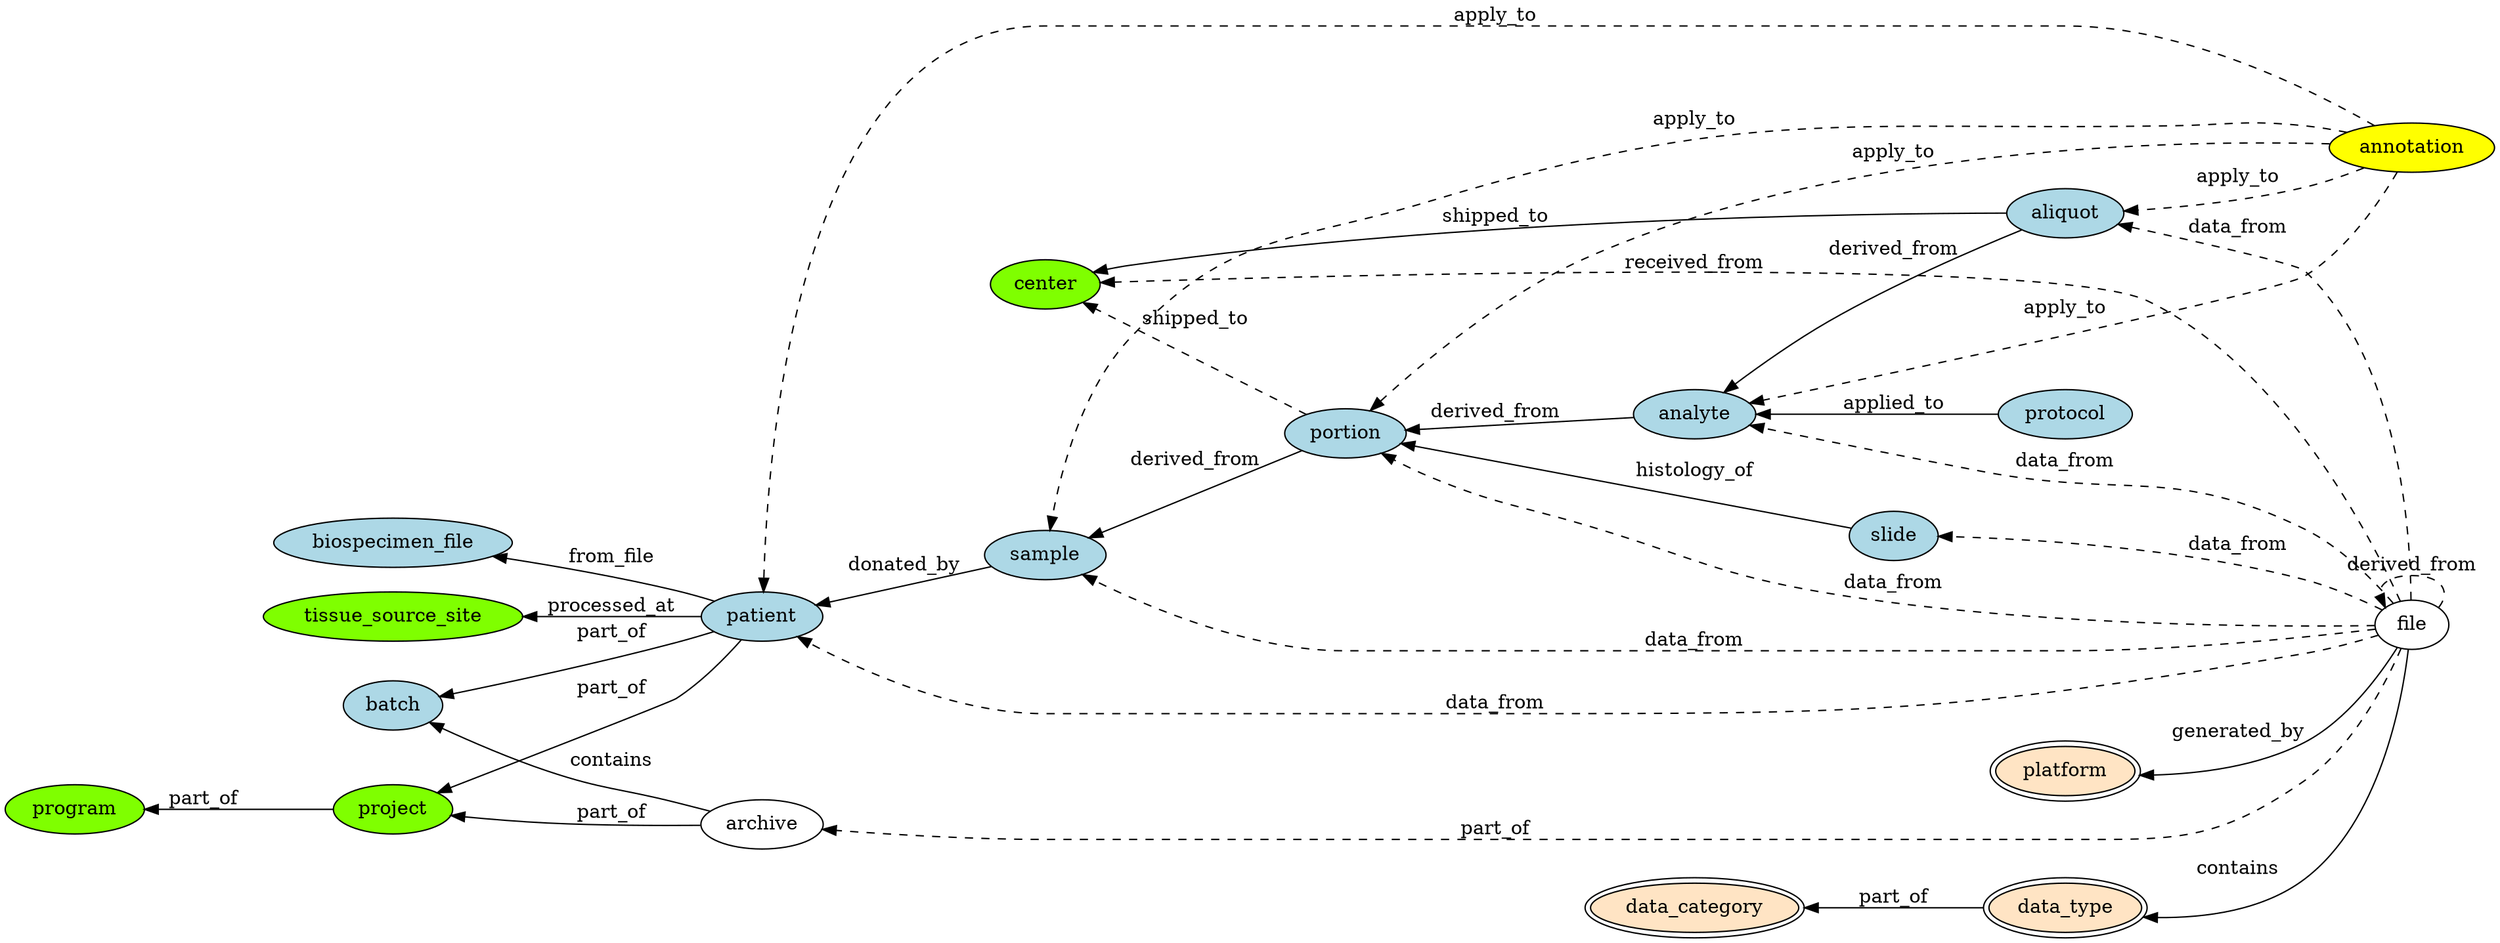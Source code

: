 digraph gdc_data_model {
	rankdir=RL;
	node [shape = oval];
	node [fillcolor = chartreuse, style=filled];
	project, program, center, tissue_source_site;
	project -> program [ label ="part_of" ]

	node [fillcolor = lightblue, style=filled]; 

	patient -> tissue_source_site [ label = "processed_at" ];
	#patient -> program [ label = "part_of" ]; #patient should just go to project, not all the way to program
	patient -> project [ label = "part_of" ];
	patient -> batch [ label = "part_of" ];
	patient -> biospecimen_file [ label = "from_file" ]

	sample -> patient [ label = "donated_by"];
	portion -> sample [ label = "derived_from" ];
	portion -> center [label = "shipped_to", style=dashed];
	analyte -> portion [ label = "derived_from" ];
	aliquot -> analyte [ label = "derived_from"];		
	aliquot -> center [ label = "shipped_to"];
	protocol -> analyte [ label = "applied_to"];
	slide -> portion [ label = "histology_of"];

	node [fillcolor = yellow];
	annotation -> patient [ label = "apply_to", style=dashed ];
	annotation -> sample [ label = "apply_to", style=dashed  ];
	annotation -> portion [ label = "apply_to", style=dashed  ];
	annotation -> analyte [ label = "apply_to", style=dashed  ];
	annotation -> aliquot [ label = "apply_to", style=dashed  ];

	node [fillcolor = white];
	archive -> project [ label = "part_of" ]
	archive -> batch [ label = "contains" ]
	file -> center [ label = "received_from", style=dashed];
	file -> archive [ label = "part_of", style=dashed ];
	file -> patient [ label = "data_from", style=dashed];
	file -> sample [ label = "data_from", style=dashed];
	file -> portion [ label = "data_from", style=dashed];
	file -> analyte [ label = "data_from", style=dashed];
	file -> aliquot [ label = "data_from", style=dashed];
	file -> slide [ label = "data_from", style=dashed];
	

	node[fillcolor = bisque, peripheries=2 ] 
	#these nodes would have multiple types based on Junjun's spreadsheet + TARGET, just made single node to reduce clutter for now
	file -> platform [ label = "generated_by" ] 
	file -> data_type [ label = "contains" ]
	#file -> data_level [ label = "??" ]
	data_type -> data_category [label = "part_of" ]
	file -> file [label = "derived_from", style=dashed ];
}
